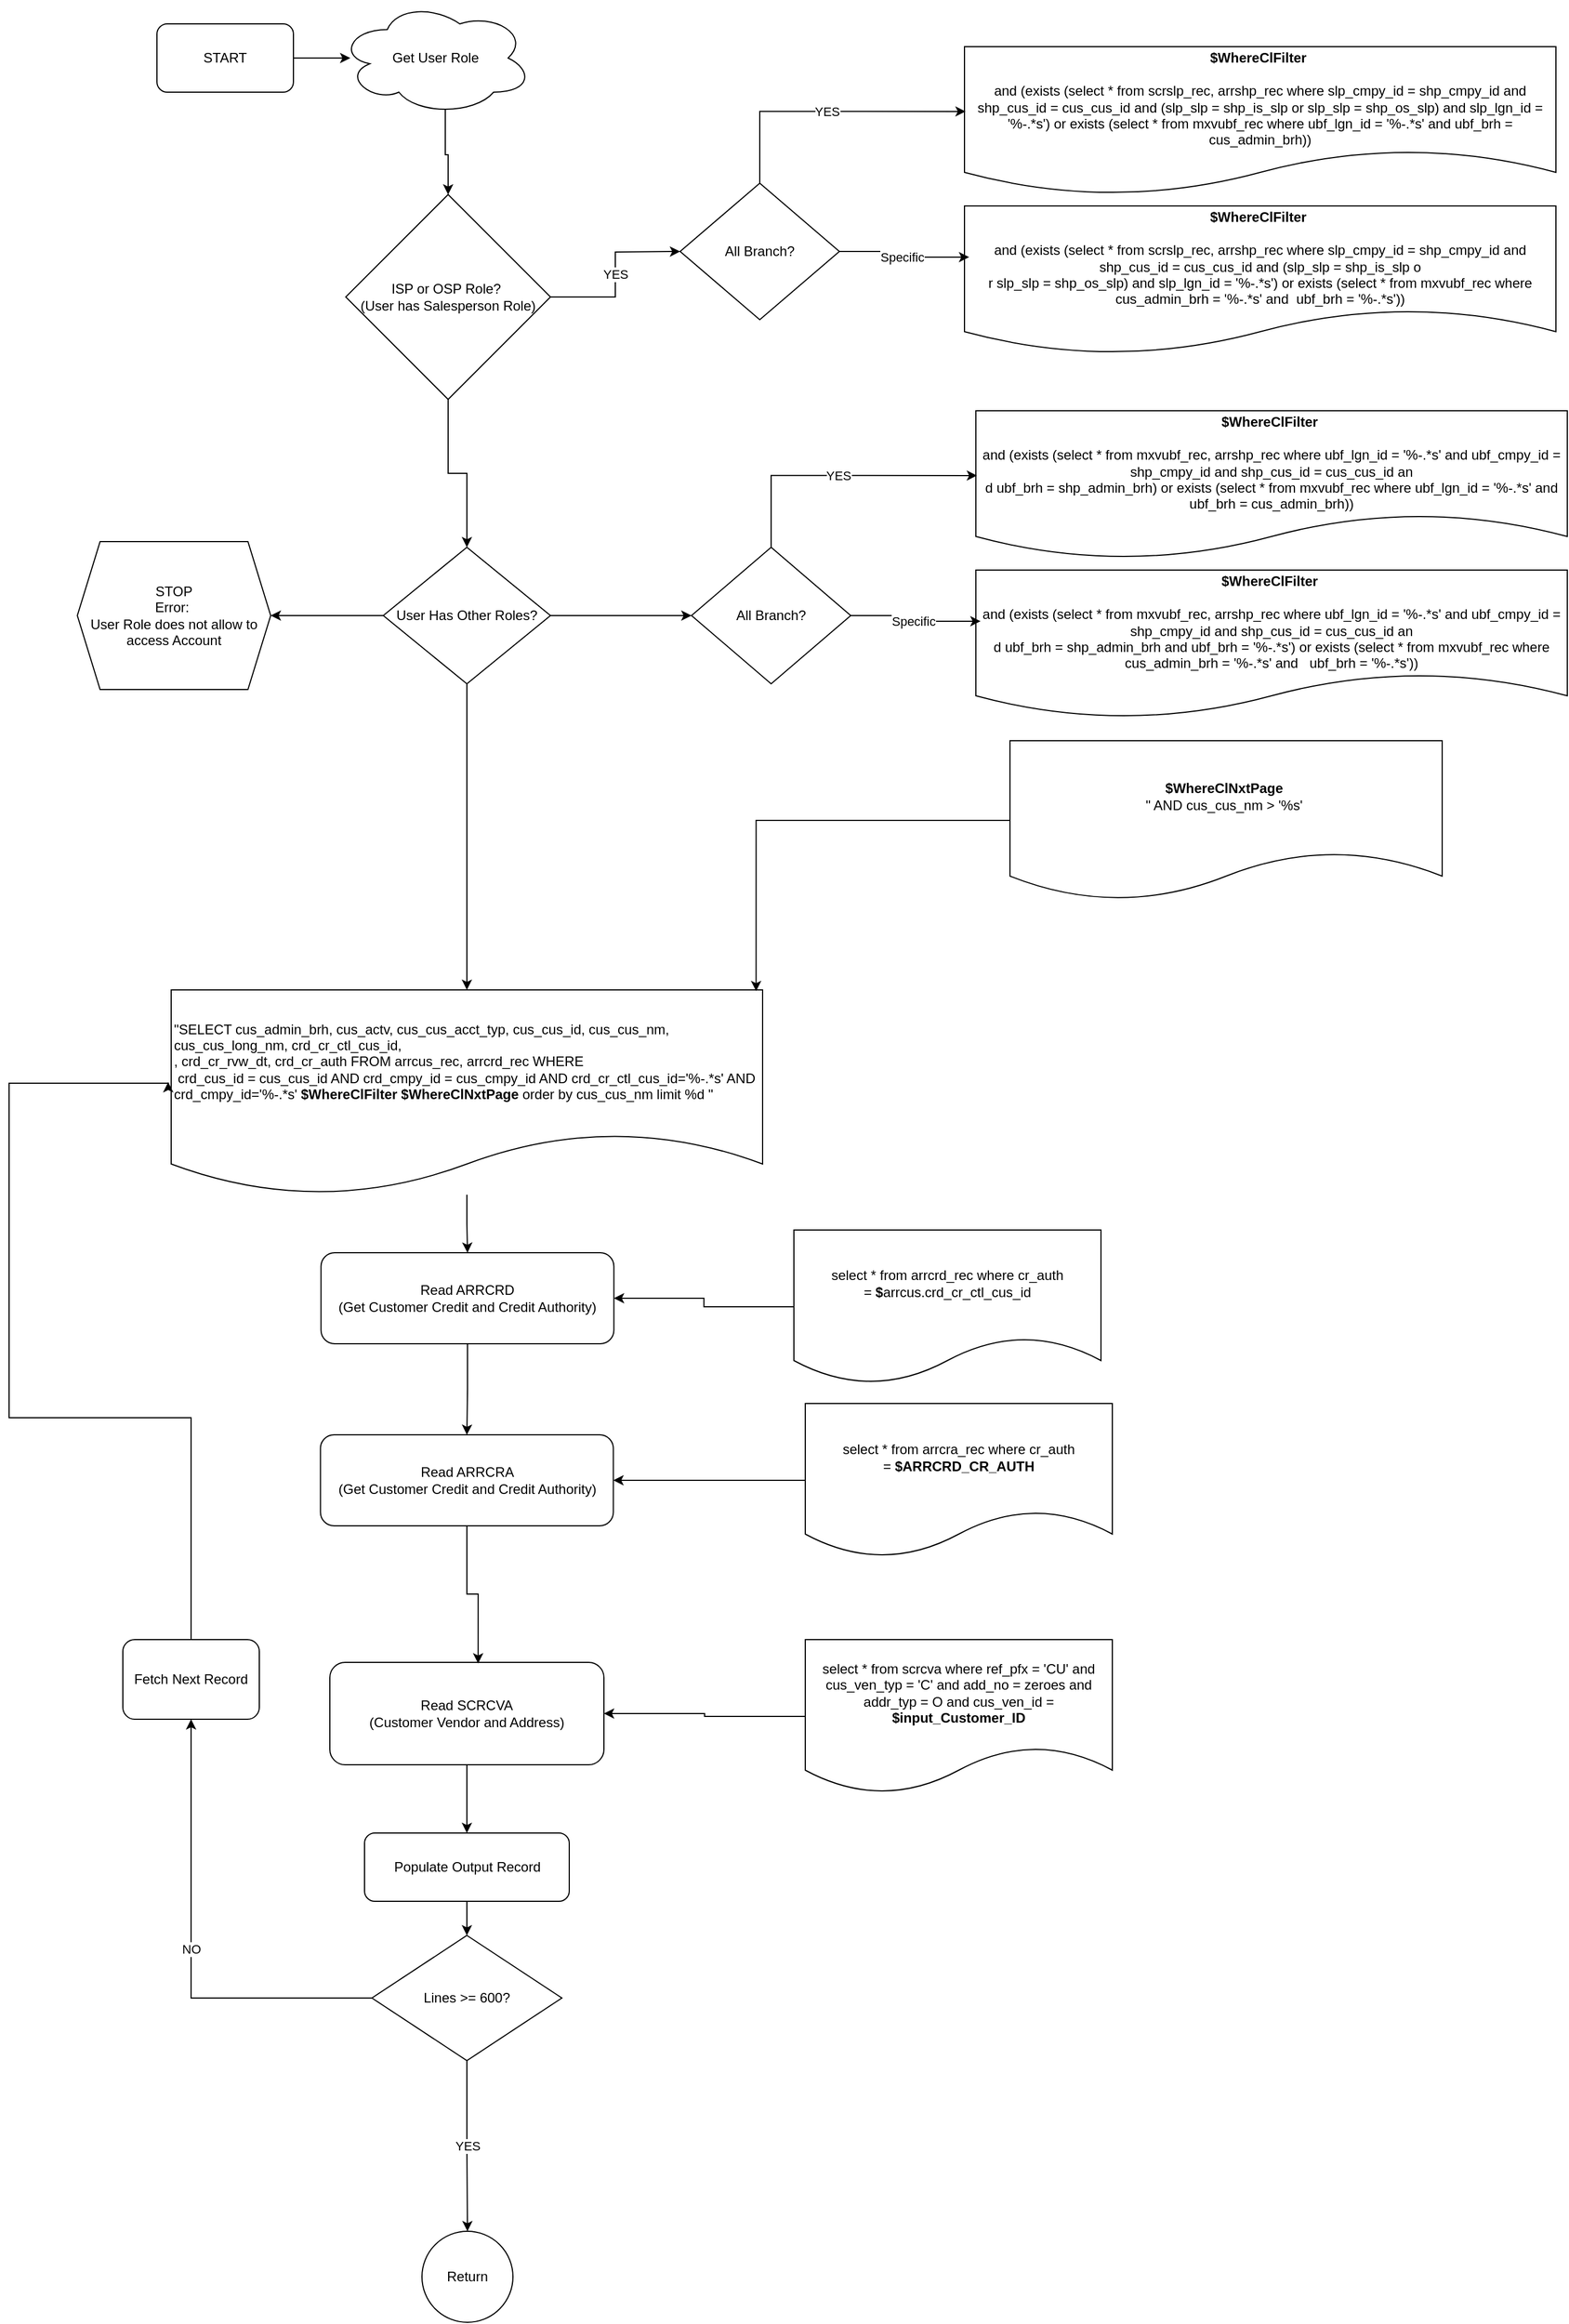 <mxfile version="26.0.5">
  <diagram name="Page-1" id="2q4WQ-y5YPMEOby6-Ocd">
    <mxGraphModel dx="1426" dy="791" grid="1" gridSize="10" guides="1" tooltips="1" connect="1" arrows="1" fold="1" page="1" pageScale="1" pageWidth="1700" pageHeight="1100" math="0" shadow="0">
      <root>
        <mxCell id="0" />
        <mxCell id="1" parent="0" />
        <mxCell id="PUY2As8JfxjbPaMjvpyU-1" value="START" style="rounded=1;whiteSpace=wrap;html=1;" parent="1" vertex="1">
          <mxGeometry x="200" y="60" width="120" height="60" as="geometry" />
        </mxCell>
        <mxCell id="Df34wnRem0RogNqcHzMV-18" style="edgeStyle=orthogonalEdgeStyle;rounded=0;orthogonalLoop=1;jettySize=auto;html=1;" parent="1" source="PUY2As8JfxjbPaMjvpyU-2" target="TeINZwC1lMt_KERLXiga-9" edge="1">
          <mxGeometry relative="1" as="geometry">
            <mxPoint x="470" y="1180" as="targetPoint" />
          </mxGeometry>
        </mxCell>
        <mxCell id="PUY2As8JfxjbPaMjvpyU-2" value="&lt;div&gt;&quot;SELECT cus_admin_brh, cus_actv, cus_cus_acct_typ, cus_cus_id, cus_cus_nm, cus_cus_long_nm,&amp;nbsp;crd_cr_ctl_cus_id,&amp;nbsp;&lt;/div&gt;&lt;div&gt;, crd_cr_rvw_dt, crd_cr_auth FROM arrcus_rec, arrcrd_rec WHERE&lt;/div&gt;&lt;div&gt;&amp;nbsp;crd_cus_id = cus_cus_id AND crd_cmpy_id = cus_cmpy_id AND crd_cr_ctl_cus_id=&#39;%-.*s&#39; AND crd_cmpy_id=&#39;%-.*s&#39; &lt;b&gt;$WhereClFilter $WhereClNxtPage&amp;nbsp;&lt;/b&gt;order by cus_cus_nm limit %d &quot;&lt;/div&gt;" style="shape=document;html=1;boundedLbl=1;whiteSpace=wrap;align=left;" parent="1" vertex="1">
          <mxGeometry x="212.5" y="909" width="520" height="180" as="geometry" />
        </mxCell>
        <UserObject label="Get User Role" link="https://viewer.diagrams.net/?tags=%7B%7D&amp;lightbox=1&amp;highlight=0000ff&amp;edit=_blank&amp;layers=1&amp;nav=1&amp;title=Get_User_Role.drawio#Uhttps%3A%2F%2Fraw.githubusercontent.com%2Feme-invera%2FCustomer_Maintenance%2Fmain%2FGet_User_Role.drawio" id="PUY2As8JfxjbPaMjvpyU-6">
          <mxCell style="ellipse;shape=cloud;whiteSpace=wrap;html=1;" parent="1" vertex="1">
            <mxGeometry x="360" y="40" width="170" height="100" as="geometry" />
          </mxCell>
        </UserObject>
        <mxCell id="PUY2As8JfxjbPaMjvpyU-7" value="&lt;div&gt;&lt;b style=&quot;color: light-dark(rgb(0, 0, 0), rgb(255, 255, 255)); background-color: transparent; text-align: left;&quot;&gt;$WhereClFilter&lt;/b&gt;&amp;nbsp;&lt;br&gt;&lt;br&gt;and (exists (select * from scrslp_rec, arrshp_rec where slp_cmpy_id = shp_cmpy_id and shp_cus_id = cus_cus_id and (slp_slp = shp_is_slp o&lt;span style=&quot;text-align: left; background-color: transparent; color: light-dark(rgb(0, 0, 0), rgb(255, 255, 255));&quot;&gt;r slp_slp = shp_os_slp) and slp_lgn_id = &#39;%-.*s&#39;) or exists (select * from mxvubf_rec where ubf_lgn_id = &#39;%-.*s&#39; and ubf_brh = cus_admin_brh))&lt;/span&gt;&lt;/div&gt;" style="shape=document;whiteSpace=wrap;html=1;boundedLbl=1;" parent="1" vertex="1">
          <mxGeometry x="910" y="80" width="520" height="130" as="geometry" />
        </mxCell>
        <mxCell id="PUY2As8JfxjbPaMjvpyU-10" value="YES" style="edgeStyle=orthogonalEdgeStyle;rounded=0;orthogonalLoop=1;jettySize=auto;html=1;exitX=1;exitY=0.5;exitDx=0;exitDy=0;" parent="1" source="PUY2As8JfxjbPaMjvpyU-9" edge="1">
          <mxGeometry relative="1" as="geometry">
            <mxPoint x="660" y="260" as="targetPoint" />
          </mxGeometry>
        </mxCell>
        <mxCell id="PUY2As8JfxjbPaMjvpyU-15" style="edgeStyle=orthogonalEdgeStyle;rounded=0;orthogonalLoop=1;jettySize=auto;html=1;exitX=0.5;exitY=1;exitDx=0;exitDy=0;" parent="1" source="PUY2As8JfxjbPaMjvpyU-9" target="PUY2As8JfxjbPaMjvpyU-14" edge="1">
          <mxGeometry relative="1" as="geometry" />
        </mxCell>
        <mxCell id="PUY2As8JfxjbPaMjvpyU-9" value="ISP or OSP Role?&amp;nbsp;&lt;br&gt;(User has Salesperson Role)" style="rhombus;whiteSpace=wrap;html=1;" parent="1" vertex="1">
          <mxGeometry x="366" y="210" width="180" height="180" as="geometry" />
        </mxCell>
        <mxCell id="PUY2As8JfxjbPaMjvpyU-12" style="edgeStyle=orthogonalEdgeStyle;rounded=0;orthogonalLoop=1;jettySize=auto;html=1;exitX=0.55;exitY=0.95;exitDx=0;exitDy=0;exitPerimeter=0;entryX=0.5;entryY=0;entryDx=0;entryDy=0;" parent="1" source="PUY2As8JfxjbPaMjvpyU-6" target="PUY2As8JfxjbPaMjvpyU-9" edge="1">
          <mxGeometry relative="1" as="geometry" />
        </mxCell>
        <mxCell id="PUY2As8JfxjbPaMjvpyU-13" style="edgeStyle=orthogonalEdgeStyle;rounded=0;orthogonalLoop=1;jettySize=auto;html=1;exitX=1;exitY=0.5;exitDx=0;exitDy=0;entryX=0.059;entryY=0.5;entryDx=0;entryDy=0;entryPerimeter=0;" parent="1" source="PUY2As8JfxjbPaMjvpyU-1" target="PUY2As8JfxjbPaMjvpyU-6" edge="1">
          <mxGeometry relative="1" as="geometry" />
        </mxCell>
        <mxCell id="PUY2As8JfxjbPaMjvpyU-21" value="" style="edgeStyle=orthogonalEdgeStyle;rounded=0;orthogonalLoop=1;jettySize=auto;html=1;" parent="1" source="PUY2As8JfxjbPaMjvpyU-14" target="PUY2As8JfxjbPaMjvpyU-20" edge="1">
          <mxGeometry relative="1" as="geometry" />
        </mxCell>
        <mxCell id="PUY2As8JfxjbPaMjvpyU-27" value="" style="edgeStyle=orthogonalEdgeStyle;rounded=0;orthogonalLoop=1;jettySize=auto;html=1;" parent="1" source="PUY2As8JfxjbPaMjvpyU-14" target="PUY2As8JfxjbPaMjvpyU-24" edge="1">
          <mxGeometry relative="1" as="geometry" />
        </mxCell>
        <mxCell id="PUY2As8JfxjbPaMjvpyU-28" style="edgeStyle=orthogonalEdgeStyle;rounded=0;orthogonalLoop=1;jettySize=auto;html=1;exitX=0.5;exitY=1;exitDx=0;exitDy=0;" parent="1" source="PUY2As8JfxjbPaMjvpyU-14" target="PUY2As8JfxjbPaMjvpyU-2" edge="1">
          <mxGeometry relative="1" as="geometry" />
        </mxCell>
        <mxCell id="PUY2As8JfxjbPaMjvpyU-14" value="User Has Other Roles?" style="rhombus;whiteSpace=wrap;html=1;" parent="1" vertex="1">
          <mxGeometry x="399" y="520" width="147" height="120" as="geometry" />
        </mxCell>
        <mxCell id="PUY2As8JfxjbPaMjvpyU-16" value="&lt;div&gt;&lt;b style=&quot;color: light-dark(rgb(0, 0, 0), rgb(255, 255, 255)); background-color: transparent; text-align: left;&quot;&gt;$WhereClFilter&lt;/b&gt;&amp;nbsp;&lt;br&gt;&lt;br&gt;and (exists (select * from scrslp_rec, arrshp_rec where slp_cmpy_id = shp_cmpy_id and shp_cus_id = cus_cus_id and (slp_slp = shp_is_slp o&lt;/div&gt;&lt;div&gt;r slp_slp = shp_os_slp) and slp_lgn_id = &#39;%-.*s&#39;) or exists (select * from mxvubf_rec where cus_admin_brh = &#39;%-.*s&#39; and&amp;nbsp; ubf_brh = &#39;%-.*s&#39;))&lt;/div&gt;" style="shape=document;whiteSpace=wrap;html=1;boundedLbl=1;" parent="1" vertex="1">
          <mxGeometry x="910" y="220" width="520" height="130" as="geometry" />
        </mxCell>
        <mxCell id="PUY2As8JfxjbPaMjvpyU-17" value="All Branch?" style="rhombus;whiteSpace=wrap;html=1;" parent="1" vertex="1">
          <mxGeometry x="660" y="200" width="140" height="120" as="geometry" />
        </mxCell>
        <mxCell id="PUY2As8JfxjbPaMjvpyU-18" value="YES" style="edgeStyle=orthogonalEdgeStyle;rounded=0;orthogonalLoop=1;jettySize=auto;html=1;exitX=0.5;exitY=0;exitDx=0;exitDy=0;entryX=0.002;entryY=0.438;entryDx=0;entryDy=0;entryPerimeter=0;" parent="1" source="PUY2As8JfxjbPaMjvpyU-17" target="PUY2As8JfxjbPaMjvpyU-7" edge="1">
          <mxGeometry relative="1" as="geometry" />
        </mxCell>
        <mxCell id="PUY2As8JfxjbPaMjvpyU-19" value="Specific" style="edgeStyle=orthogonalEdgeStyle;rounded=0;orthogonalLoop=1;jettySize=auto;html=1;exitX=1;exitY=0.5;exitDx=0;exitDy=0;entryX=0.008;entryY=0.346;entryDx=0;entryDy=0;entryPerimeter=0;" parent="1" source="PUY2As8JfxjbPaMjvpyU-17" target="PUY2As8JfxjbPaMjvpyU-16" edge="1">
          <mxGeometry relative="1" as="geometry" />
        </mxCell>
        <mxCell id="PUY2As8JfxjbPaMjvpyU-20" value="STOP &lt;br&gt;Error:&amp;nbsp;&lt;br&gt;User Role does not allow to access Account" style="shape=hexagon;perimeter=hexagonPerimeter2;whiteSpace=wrap;html=1;fixedSize=1;" parent="1" vertex="1">
          <mxGeometry x="130" y="515" width="170" height="130" as="geometry" />
        </mxCell>
        <mxCell id="PUY2As8JfxjbPaMjvpyU-22" value="&lt;div&gt;&lt;b style=&quot;color: light-dark(rgb(0, 0, 0), rgb(255, 255, 255)); background-color: transparent; text-align: left;&quot;&gt;$WhereClFilter&lt;/b&gt;&amp;nbsp;&lt;br&gt;&lt;br&gt;and (exists (select * from mxvubf_rec, arrshp_rec where ubf_lgn_id = &#39;%-.*s&#39; and ubf_cmpy_id = shp_cmpy_id and shp_cus_id = cus_cus_id an&lt;/div&gt;&lt;div&gt;d ubf_brh = shp_admin_brh) or exists (select * from mxvubf_rec where ubf_lgn_id = &#39;%-.*s&#39; and ubf_brh = cus_admin_brh))&lt;/div&gt;" style="shape=document;whiteSpace=wrap;html=1;boundedLbl=1;" parent="1" vertex="1">
          <mxGeometry x="920" y="400" width="520" height="130" as="geometry" />
        </mxCell>
        <mxCell id="PUY2As8JfxjbPaMjvpyU-23" value="&lt;div&gt;&lt;b style=&quot;background-color: transparent; color: light-dark(rgb(0, 0, 0), rgb(255, 255, 255)); text-align: left;&quot;&gt;$WhereClFilter&lt;/b&gt;&amp;nbsp;&lt;br&gt;&lt;br&gt;and (exists (select * from mxvubf_rec, arrshp_rec where ubf_lgn_id = &#39;%-.*s&#39; and ubf_cmpy_id = shp_cmpy_id and shp_cus_id = cus_cus_id an&lt;/div&gt;&lt;div&gt;d ubf_brh = shp_admin_brh and ubf_brh = &#39;%-.*s&#39;) or exists (select * from mxvubf_rec where cus_admin_brh = &#39;%-.*s&#39; and&amp;nbsp; &amp;nbsp;ubf_brh = &#39;%-.*s&#39;))&lt;/div&gt;" style="shape=document;whiteSpace=wrap;html=1;boundedLbl=1;" parent="1" vertex="1">
          <mxGeometry x="920" y="540" width="520" height="130" as="geometry" />
        </mxCell>
        <mxCell id="PUY2As8JfxjbPaMjvpyU-24" value="All Branch?" style="rhombus;whiteSpace=wrap;html=1;" parent="1" vertex="1">
          <mxGeometry x="670" y="520" width="140" height="120" as="geometry" />
        </mxCell>
        <mxCell id="PUY2As8JfxjbPaMjvpyU-25" value="YES" style="edgeStyle=orthogonalEdgeStyle;rounded=0;orthogonalLoop=1;jettySize=auto;html=1;exitX=0.5;exitY=0;exitDx=0;exitDy=0;entryX=0.002;entryY=0.438;entryDx=0;entryDy=0;entryPerimeter=0;" parent="1" source="PUY2As8JfxjbPaMjvpyU-24" target="PUY2As8JfxjbPaMjvpyU-22" edge="1">
          <mxGeometry relative="1" as="geometry" />
        </mxCell>
        <mxCell id="PUY2As8JfxjbPaMjvpyU-26" value="Specific" style="edgeStyle=orthogonalEdgeStyle;rounded=0;orthogonalLoop=1;jettySize=auto;html=1;exitX=1;exitY=0.5;exitDx=0;exitDy=0;entryX=0.008;entryY=0.346;entryDx=0;entryDy=0;entryPerimeter=0;" parent="1" source="PUY2As8JfxjbPaMjvpyU-24" target="PUY2As8JfxjbPaMjvpyU-23" edge="1">
          <mxGeometry relative="1" as="geometry" />
        </mxCell>
        <mxCell id="PUY2As8JfxjbPaMjvpyU-29" value="&lt;b&gt;$&lt;/b&gt;&lt;b style=&quot;text-align: left;&quot;&gt;WhereClNxtPage&amp;nbsp;&lt;br&gt;&lt;/b&gt;&quot; AND cus_cus_nm &amp;gt; &#39;%s&#39;&amp;nbsp;" style="shape=document;whiteSpace=wrap;html=1;boundedLbl=1;" parent="1" vertex="1">
          <mxGeometry x="950" y="690" width="380" height="140" as="geometry" />
        </mxCell>
        <mxCell id="PUY2As8JfxjbPaMjvpyU-30" style="edgeStyle=orthogonalEdgeStyle;rounded=0;orthogonalLoop=1;jettySize=auto;html=1;exitX=0;exitY=0.5;exitDx=0;exitDy=0;entryX=0.989;entryY=0.006;entryDx=0;entryDy=0;entryPerimeter=0;" parent="1" source="PUY2As8JfxjbPaMjvpyU-29" target="PUY2As8JfxjbPaMjvpyU-2" edge="1">
          <mxGeometry relative="1" as="geometry" />
        </mxCell>
        <mxCell id="Df34wnRem0RogNqcHzMV-7" style="edgeStyle=orthogonalEdgeStyle;rounded=0;orthogonalLoop=1;jettySize=auto;html=1;exitX=0.5;exitY=1;exitDx=0;exitDy=0;" parent="1" source="TeINZwC1lMt_KERLXiga-3" target="Df34wnRem0RogNqcHzMV-16" edge="1">
          <mxGeometry relative="1" as="geometry">
            <mxPoint x="473" y="1580" as="targetPoint" />
            <mxPoint x="472.5" y="1470" as="sourcePoint" />
          </mxGeometry>
        </mxCell>
        <mxCell id="Df34wnRem0RogNqcHzMV-11" value="NO" style="edgeStyle=orthogonalEdgeStyle;rounded=0;orthogonalLoop=1;jettySize=auto;html=1;exitX=0;exitY=0.5;exitDx=0;exitDy=0;entryX=0.5;entryY=1;entryDx=0;entryDy=0;" parent="1" source="Df34wnRem0RogNqcHzMV-13" target="Df34wnRem0RogNqcHzMV-14" edge="1">
          <mxGeometry relative="1" as="geometry" />
        </mxCell>
        <mxCell id="Df34wnRem0RogNqcHzMV-12" value="YES" style="edgeStyle=orthogonalEdgeStyle;rounded=0;orthogonalLoop=1;jettySize=auto;html=1;exitX=0.5;exitY=1;exitDx=0;exitDy=0;" parent="1" source="Df34wnRem0RogNqcHzMV-13" target="Df34wnRem0RogNqcHzMV-17" edge="1">
          <mxGeometry relative="1" as="geometry" />
        </mxCell>
        <mxCell id="Df34wnRem0RogNqcHzMV-13" value="Lines &amp;gt;= 600?" style="rhombus;whiteSpace=wrap;html=1;" parent="1" vertex="1">
          <mxGeometry x="389" y="1740" width="167" height="110" as="geometry" />
        </mxCell>
        <mxCell id="Df34wnRem0RogNqcHzMV-20" value="" style="edgeStyle=orthogonalEdgeStyle;rounded=0;orthogonalLoop=1;jettySize=auto;html=1;entryX=-0.005;entryY=0.45;entryDx=0;entryDy=0;entryPerimeter=0;" parent="1" source="Df34wnRem0RogNqcHzMV-14" target="PUY2As8JfxjbPaMjvpyU-2" edge="1">
          <mxGeometry relative="1" as="geometry">
            <mxPoint x="230" y="1400" as="targetPoint" />
            <Array as="points">
              <mxPoint x="230" y="1285" />
              <mxPoint x="70" y="1285" />
              <mxPoint x="70" y="991" />
            </Array>
          </mxGeometry>
        </mxCell>
        <mxCell id="Df34wnRem0RogNqcHzMV-14" value="Fetch Next Record" style="rounded=1;whiteSpace=wrap;html=1;" parent="1" vertex="1">
          <mxGeometry x="170" y="1480" width="120" height="70" as="geometry" />
        </mxCell>
        <mxCell id="Df34wnRem0RogNqcHzMV-15" style="edgeStyle=orthogonalEdgeStyle;rounded=0;orthogonalLoop=1;jettySize=auto;html=1;" parent="1" source="Df34wnRem0RogNqcHzMV-16" target="Df34wnRem0RogNqcHzMV-13" edge="1">
          <mxGeometry relative="1" as="geometry" />
        </mxCell>
        <mxCell id="Df34wnRem0RogNqcHzMV-16" value="Populate Output Record" style="rounded=1;whiteSpace=wrap;html=1;" parent="1" vertex="1">
          <mxGeometry x="382.5" y="1650" width="180" height="60" as="geometry" />
        </mxCell>
        <mxCell id="Df34wnRem0RogNqcHzMV-17" value="Return" style="ellipse;whiteSpace=wrap;html=1;aspect=fixed;" parent="1" vertex="1">
          <mxGeometry x="433" y="2000" width="80" height="80" as="geometry" />
        </mxCell>
        <mxCell id="TeINZwC1lMt_KERLXiga-2" value="&lt;div&gt;Read ARRCRA&lt;/div&gt;(Get Customer Credit and Credit Authority)" style="rounded=1;whiteSpace=wrap;html=1;" vertex="1" parent="1">
          <mxGeometry x="343.75" y="1300" width="257.5" height="80" as="geometry" />
        </mxCell>
        <mxCell id="TeINZwC1lMt_KERLXiga-3" value="Read SCRCVA&lt;br&gt;(Customer Vendor and Address)" style="rounded=1;whiteSpace=wrap;html=1;" vertex="1" parent="1">
          <mxGeometry x="352" y="1500" width="241" height="90" as="geometry" />
        </mxCell>
        <mxCell id="TeINZwC1lMt_KERLXiga-4" style="edgeStyle=orthogonalEdgeStyle;rounded=0;orthogonalLoop=1;jettySize=auto;html=1;entryX=1;entryY=0.5;entryDx=0;entryDy=0;" edge="1" parent="1" source="TeINZwC1lMt_KERLXiga-5" target="TeINZwC1lMt_KERLXiga-3">
          <mxGeometry relative="1" as="geometry" />
        </mxCell>
        <mxCell id="TeINZwC1lMt_KERLXiga-5" value="select * from scrcva where&amp;nbsp;ref_pfx = &#39;CU&#39; and cus_ven_typ = &#39;C&#39; and add_no = zeroes and addr_typ = O and cus_ven_id = &lt;b&gt;$input_Customer_ID&lt;/b&gt;" style="shape=document;whiteSpace=wrap;html=1;boundedLbl=1;" vertex="1" parent="1">
          <mxGeometry x="770" y="1480" width="270" height="135" as="geometry" />
        </mxCell>
        <mxCell id="TeINZwC1lMt_KERLXiga-6" style="edgeStyle=orthogonalEdgeStyle;rounded=0;orthogonalLoop=1;jettySize=auto;html=1;" edge="1" parent="1" source="TeINZwC1lMt_KERLXiga-7" target="TeINZwC1lMt_KERLXiga-2">
          <mxGeometry relative="1" as="geometry" />
        </mxCell>
        <mxCell id="TeINZwC1lMt_KERLXiga-7" value="select * from arrcra_rec where cr_auth =&amp;nbsp;&lt;b&gt;$ARRCRD_CR_AUTH&lt;/b&gt;" style="shape=document;whiteSpace=wrap;html=1;boundedLbl=1;" vertex="1" parent="1">
          <mxGeometry x="770" y="1272.5" width="270" height="135" as="geometry" />
        </mxCell>
        <mxCell id="TeINZwC1lMt_KERLXiga-8" style="edgeStyle=orthogonalEdgeStyle;rounded=0;orthogonalLoop=1;jettySize=auto;html=1;exitX=0.5;exitY=1;exitDx=0;exitDy=0;entryX=0.541;entryY=0.011;entryDx=0;entryDy=0;entryPerimeter=0;" edge="1" parent="1" source="TeINZwC1lMt_KERLXiga-2" target="TeINZwC1lMt_KERLXiga-3">
          <mxGeometry relative="1" as="geometry" />
        </mxCell>
        <mxCell id="TeINZwC1lMt_KERLXiga-11" style="edgeStyle=orthogonalEdgeStyle;rounded=0;orthogonalLoop=1;jettySize=auto;html=1;entryX=0.5;entryY=0;entryDx=0;entryDy=0;" edge="1" parent="1" source="TeINZwC1lMt_KERLXiga-9" target="TeINZwC1lMt_KERLXiga-2">
          <mxGeometry relative="1" as="geometry" />
        </mxCell>
        <mxCell id="TeINZwC1lMt_KERLXiga-9" value="&lt;div&gt;Read ARRCRD&lt;/div&gt;(Get Customer Credit and Credit Authority)" style="rounded=1;whiteSpace=wrap;html=1;" vertex="1" parent="1">
          <mxGeometry x="344.25" y="1140" width="257.5" height="80" as="geometry" />
        </mxCell>
        <mxCell id="TeINZwC1lMt_KERLXiga-10" style="edgeStyle=orthogonalEdgeStyle;rounded=0;orthogonalLoop=1;jettySize=auto;html=1;" edge="1" parent="1" target="TeINZwC1lMt_KERLXiga-9" source="TeINZwC1lMt_KERLXiga-12">
          <mxGeometry relative="1" as="geometry">
            <mxPoint x="920" y="1180" as="sourcePoint" />
          </mxGeometry>
        </mxCell>
        <mxCell id="TeINZwC1lMt_KERLXiga-12" value="&lt;div style=&quot;&quot;&gt;&lt;span style=&quot;background-color: transparent; color: light-dark(rgb(0, 0, 0), rgb(255, 255, 255));&quot;&gt;select * from arrcrd_rec where cr_auth =&amp;nbsp;&lt;/span&gt;&lt;b style=&quot;background-color: transparent; color: light-dark(rgb(0, 0, 0), rgb(255, 255, 255));&quot;&gt;$&lt;/b&gt;&lt;span style=&quot;background-color: transparent; color: light-dark(rgb(0, 0, 0), rgb(255, 255, 255));&quot;&gt;arrcus.&lt;/span&gt;&lt;span style=&quot;background-color: transparent;&quot;&gt;crd_cr_ctl_cus_id&lt;/span&gt;&lt;/div&gt;" style="shape=document;whiteSpace=wrap;html=1;boundedLbl=1;align=center;" vertex="1" parent="1">
          <mxGeometry x="760" y="1120" width="270" height="135" as="geometry" />
        </mxCell>
      </root>
    </mxGraphModel>
  </diagram>
</mxfile>
